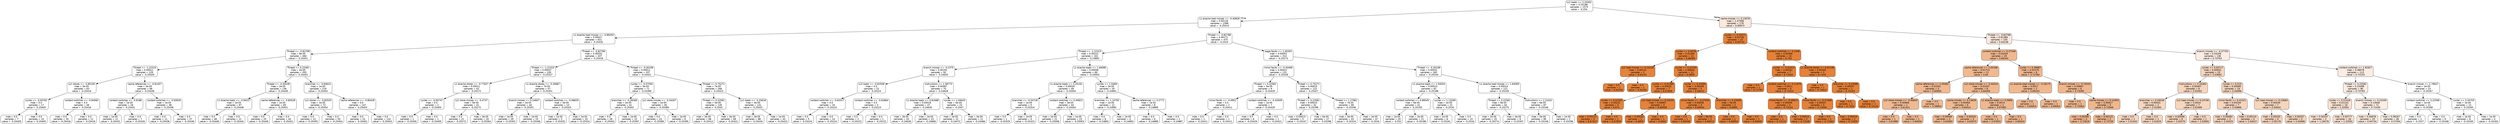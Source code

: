 digraph Tree {
node [shape=box, style="filled, rounded", color="black", fontname=helvetica] ;
edge [fontname=helvetica] ;
0 [label="LLC-loads <= 2.20302\nmae = 0.25186\nsamples = 1575\nvalue = -0.254", fillcolor="#e5813900"] ;
1 [label="L1-dcache-load-misses <= -0.40828\nmae = 0.00118\nsamples = 1396\nvalue = -0.25414", fillcolor="#e5813900"] ;
0 -> 1 [labeldistance=2.5, labelangle=45, headlabel="True"] ;
2 [label="L1-dcache-load-misses <= -0.89293\nmae = 0.00027\nsamples = 921\nvalue = -0.25432", fillcolor="#e5813900"] ;
1 -> 2 ;
3 [label="Thread <= -0.82798\nmae = 9e-05\nsamples = 484\nvalue = -0.25451", fillcolor="#e5813900"] ;
2 -> 3 ;
4 [label="Thread <= -1.22315\nmae = 0.00011\nsamples = 129\nvalue = -0.25429", fillcolor="#e5813900"] ;
3 -> 4 ;
5 [label="LLC-stores <= -0.85105\nmae = 3e-05\nsamples = 63\nvalue = -0.25416", fillcolor="#e5813900"] ;
4 -> 5 ;
6 [label="cycles <= -0.93781\nmae = 0.0\nsamples = 17\nvalue = -0.25405", fillcolor="#e5813900"] ;
5 -> 6 ;
7 [label="mae = 0.0\nsamples = 7\nvalue = -0.25405", fillcolor="#e5813900"] ;
6 -> 7 ;
8 [label="mae = 0.0\nsamples = 10\nvalue = -0.25405", fillcolor="#e5813900"] ;
6 -> 8 ;
9 [label="context-switches <= -0.94582\nmae = 0.0\nsamples = 46\nvalue = -0.25416", fillcolor="#e5813900"] ;
5 -> 9 ;
10 [label="mae = 0.0\nsamples = 35\nvalue = -0.25416", fillcolor="#e5813900"] ;
9 -> 10 ;
11 [label="mae = 0.0\nsamples = 11\nvalue = -0.25416", fillcolor="#e5813900"] ;
9 -> 11 ;
12 [label="cache-references <= -0.81457\nmae = 2e-05\nsamples = 66\nvalue = -0.25436", fillcolor="#e5813900"] ;
4 -> 12 ;
13 [label="context-switches <= -0.9188\nmae = 1e-05\nsamples = 18\nvalue = -0.25431", fillcolor="#e5813900"] ;
12 -> 13 ;
14 [label="mae = 1e-05\nsamples = 11\nvalue = -0.25432", fillcolor="#e5813900"] ;
13 -> 14 ;
15 [label="mae = 0.0\nsamples = 7\nvalue = -0.25429", fillcolor="#e5813900"] ;
13 -> 15 ;
16 [label="context-switches <= -0.93929\nmae = 1e-05\nsamples = 48\nvalue = -0.25436", fillcolor="#e5813900"] ;
12 -> 16 ;
17 [label="mae = 0.0\nsamples = 11\nvalue = -0.25438", fillcolor="#e5813900"] ;
16 -> 17 ;
18 [label="mae = 0.0\nsamples = 37\nvalue = -0.25436", fillcolor="#e5813900"] ;
16 -> 18 ;
19 [label="Thread <= 0.22581\nmae = 2e-05\nsamples = 355\nvalue = -0.25453", fillcolor="#e5813900"] ;
3 -> 19 ;
20 [label="Thread <= -0.30108\nmae = 2e-05\nsamples = 136\nvalue = -0.25449", fillcolor="#e5813900"] ;
19 -> 20 ;
21 [label="L1-dcache-loads <= -0.94227\nmae = 1e-05\nsamples = 67\nvalue = -0.25448", fillcolor="#e5813900"] ;
20 -> 21 ;
22 [label="mae = 0.0\nsamples = 46\nvalue = -0.25448", fillcolor="#e5813900"] ;
21 -> 22 ;
23 [label="mae = 0.0\nsamples = 21\nvalue = -0.25444", fillcolor="#e5813900"] ;
21 -> 23 ;
24 [label="cache-references <= -0.80528\nmae = 1e-05\nsamples = 69\nvalue = -0.25451", fillcolor="#e5813900"] ;
20 -> 24 ;
25 [label="mae = 0.0\nsamples = 25\nvalue = -0.25449", fillcolor="#e5813900"] ;
24 -> 25 ;
26 [label="mae = 0.0\nsamples = 44\nvalue = -0.25451", fillcolor="#e5813900"] ;
24 -> 26 ;
27 [label="branches <= -0.94624\nmae = 1e-05\nsamples = 219\nvalue = -0.25454", fillcolor="#e5813900"] ;
19 -> 27 ;
28 [label="LLC-stores <= -0.82533\nmae = 1e-05\nsamples = 72\nvalue = -0.25454", fillcolor="#e5813900"] ;
27 -> 28 ;
29 [label="mae = 0.0\nsamples = 22\nvalue = -0.25455", fillcolor="#e5813900"] ;
28 -> 29 ;
30 [label="mae = 0.0\nsamples = 50\nvalue = -0.25454", fillcolor="#e5813900"] ;
28 -> 30 ;
31 [label="cache-references <= -0.80428\nmae = 0.0\nsamples = 147\nvalue = -0.25453", fillcolor="#e5813900"] ;
27 -> 31 ;
32 [label="mae = 0.0\nsamples = 23\nvalue = -0.25452", fillcolor="#e5813900"] ;
31 -> 32 ;
33 [label="mae = 0.0\nsamples = 124\nvalue = -0.25453", fillcolor="#e5813900"] ;
31 -> 33 ;
34 [label="Thread <= -0.82798\nmae = 0.00032\nsamples = 437\nvalue = -0.25418", fillcolor="#e5813900"] ;
2 -> 34 ;
35 [label="Thread <= -1.22315\nmae = 0.00037\nsamples = 100\nvalue = -0.25327", fillcolor="#e5813900"] ;
34 -> 35 ;
36 [label="L1-dcache-stores <= -0.77627\nmae = 0.00011\nsamples = 43\nvalue = -0.25272", fillcolor="#e5813900"] ;
35 -> 36 ;
37 [label="cycles <= -0.93747\nmae = 0.0\nsamples = 2\nvalue = -0.25405", fillcolor="#e5813900"] ;
36 -> 37 ;
38 [label="mae = 0.0\nsamples = 1\nvalue = -0.25405", fillcolor="#e5813900"] ;
37 -> 38 ;
39 [label="mae = 0.0\nsamples = 1\nvalue = -0.25405", fillcolor="#e5813900"] ;
37 -> 39 ;
40 [label="LLC-store-misses <= -0.4737\nmae = 5e-05\nsamples = 41\nvalue = -0.25272", fillcolor="#e5813900"] ;
36 -> 40 ;
41 [label="mae = 0.0\nsamples = 21\nvalue = -0.25272", fillcolor="#e5813900"] ;
40 -> 41 ;
42 [label="mae = 3e-05\nsamples = 20\nvalue = -0.25264", fillcolor="#e5813900"] ;
40 -> 42 ;
43 [label="L1-dcache-stores <= -0.45887\nmae = 7e-05\nsamples = 57\nvalue = -0.25351", fillcolor="#e5813900"] ;
35 -> 43 ;
44 [label="branch-misses <= 0.24607\nmae = 2e-05\nsamples = 44\nvalue = -0.25351", fillcolor="#e5813900"] ;
43 -> 44 ;
45 [label="mae = 1e-05\nsamples = 29\nvalue = -0.25352", fillcolor="#e5813900"] ;
44 -> 45 ;
46 [label="mae = 1e-05\nsamples = 15\nvalue = -0.25348", fillcolor="#e5813900"] ;
44 -> 46 ;
47 [label="context-switches <= -0.58629\nmae = 3e-05\nsamples = 13\nvalue = -0.25325", fillcolor="#e5813900"] ;
43 -> 47 ;
48 [label="mae = 1e-05\nsamples = 3\nvalue = -0.25335", fillcolor="#e5813900"] ;
47 -> 48 ;
49 [label="mae = 1e-05\nsamples = 10\nvalue = -0.25324", fillcolor="#e5813900"] ;
47 -> 49 ;
50 [label="Thread <= -0.30108\nmae = 0.00011\nsamples = 337\nvalue = -0.25421", fillcolor="#e5813900"] ;
34 -> 50 ;
51 [label="cycles <= -0.57594\nmae = 5e-05\nsamples = 71\nvalue = -0.25396", fillcolor="#e5813900"] ;
50 -> 51 ;
52 [label="branches <= -0.28268\nmae = 2e-05\nsamples = 41\nvalue = -0.25402", fillcolor="#e5813900"] ;
51 -> 52 ;
53 [label="mae = 0.0\nsamples = 26\nvalue = -0.25403", fillcolor="#e5813900"] ;
52 -> 53 ;
54 [label="mae = 1e-05\nsamples = 15\nvalue = -0.25397", fillcolor="#e5813900"] ;
52 -> 54 ;
55 [label="LLC-store-misses <= -0.34267\nmae = 1e-05\nsamples = 30\nvalue = -0.25389", fillcolor="#e5813900"] ;
51 -> 55 ;
56 [label="mae = 0.0\nsamples = 24\nvalue = -0.25389", fillcolor="#e5813900"] ;
55 -> 56 ;
57 [label="mae = 1e-05\nsamples = 6\nvalue = -0.25395", fillcolor="#e5813900"] ;
55 -> 57 ;
58 [label="Thread <= 0.75271\nmae = 7e-05\nsamples = 266\nvalue = -0.25423", fillcolor="#e5813900"] ;
50 -> 58 ;
59 [label="Thread <= 0.22581\nmae = 5e-05\nsamples = 135\nvalue = -0.2542", fillcolor="#e5813900"] ;
58 -> 59 ;
60 [label="mae = 3e-05\nsamples = 66\nvalue = -0.25412", fillcolor="#e5813900"] ;
59 -> 60 ;
61 [label="mae = 3e-05\nsamples = 69\nvalue = -0.25421", fillcolor="#e5813900"] ;
59 -> 61 ;
62 [label="LLC-loads <= -0.33618\nmae = 4e-05\nsamples = 131\nvalue = -0.25431", fillcolor="#e5813900"] ;
58 -> 62 ;
63 [label="mae = 3e-05\nsamples = 88\nvalue = -0.25434", fillcolor="#e5813900"] ;
62 -> 63 ;
64 [label="mae = 1e-05\nsamples = 43\nvalue = -0.25423", fillcolor="#e5813900"] ;
62 -> 64 ;
65 [label="Thread <= -0.82798\nmae = 0.00171\nsamples = 475\nvalue = -0.2524", fillcolor="#e5813900"] ;
1 -> 65 ;
66 [label="Thread <= -1.22315\nmae = 0.00222\nsamples = 161\nvalue = -0.24892", fillcolor="#e5813900"] ;
65 -> 66 ;
67 [label="branch-misses <= -0.2375\nmae = 0.00192\nsamples = 92\nvalue = -0.24635", fillcolor="#e5813900"] ;
66 -> 67 ;
68 [label="LLC-loads <= -0.62508\nmae = 0.0\nsamples = 22\nvalue = -0.25224", fillcolor="#e5813900"] ;
67 -> 68 ;
69 [label="context-switches <= -0.63317\nmae = 0.0\nsamples = 19\nvalue = -0.25224", fillcolor="#e5813900"] ;
68 -> 69 ;
70 [label="mae = 0.0\nsamples = 5\nvalue = -0.25224", fillcolor="#e5813900"] ;
69 -> 70 ;
71 [label="mae = 0.0\nsamples = 14\nvalue = -0.25224", fillcolor="#e5813900"] ;
69 -> 71 ;
72 [label="context-switches <= -0.62864\nmae = 0.0\nsamples = 3\nvalue = -0.25223", fillcolor="#e5813900"] ;
68 -> 72 ;
73 [label="mae = 0.0\nsamples = 2\nvalue = -0.25223", fillcolor="#e5813900"] ;
72 -> 73 ;
74 [label="mae = 0.0\nsamples = 1\nvalue = -0.25222", fillcolor="#e5813900"] ;
72 -> 74 ;
75 [label="instructions <= 1.58773\nmae = 0.00067\nsamples = 70\nvalue = -0.24628", fillcolor="#e5813900"] ;
67 -> 75 ;
76 [label="L1-dcache-loads <= 0.81688\nmae = 0.00019\nsamples = 47\nvalue = -0.24635", fillcolor="#e5813900"] ;
75 -> 76 ;
77 [label="mae = 3e-05\nsamples = 24\nvalue = -0.24628", fillcolor="#e5813900"] ;
76 -> 77 ;
78 [label="mae = 2e-05\nsamples = 23\nvalue = -0.24668", fillcolor="#e5813900"] ;
76 -> 78 ;
79 [label="cycles <= 1.04643\nmae = 4e-05\nsamples = 23\nvalue = -0.2447", fillcolor="#e5813900"] ;
75 -> 79 ;
80 [label="mae = 2e-05\nsamples = 12\nvalue = -0.24472", fillcolor="#e5813900"] ;
79 -> 80 ;
81 [label="mae = 3e-05\nsamples = 11\nvalue = -0.24466", fillcolor="#e5813900"] ;
79 -> 81 ;
82 [label="L1-dcache-loads <= 1.49586\nmae = 0.00058\nsamples = 69\nvalue = -0.25003", fillcolor="#e5813900"] ;
66 -> 82 ;
83 [label="L1-dcache-loads <= 0.25191\nmae = 0.00035\nsamples = 49\nvalue = -0.25004", fillcolor="#e5813900"] ;
82 -> 83 ;
84 [label="branches <= -0.54728\nmae = 1e-05\nsamples = 5\nvalue = -0.25324", fillcolor="#e5813900"] ;
83 -> 84 ;
85 [label="mae = 0.0\nsamples = 1\nvalue = -0.25329", fillcolor="#e5813900"] ;
84 -> 85 ;
86 [label="mae = 1e-05\nsamples = 4\nvalue = -0.25323", fillcolor="#e5813900"] ;
84 -> 86 ;
87 [label="context-switches <= 0.49922\nmae = 3e-05\nsamples = 44\nvalue = -0.25004", fillcolor="#e5813900"] ;
83 -> 87 ;
88 [label="mae = 2e-05\nsamples = 21\nvalue = -0.25006", fillcolor="#e5813900"] ;
87 -> 88 ;
89 [label="mae = 1e-05\nsamples = 23\nvalue = -0.25003", fillcolor="#e5813900"] ;
87 -> 89 ;
90 [label="cycles <= 1.0468\nmae = 2e-05\nsamples = 20\nvalue = -0.24891", fillcolor="#e5813900"] ;
82 -> 90 ;
91 [label="branches <= 1.10792\nmae = 1e-05\nsamples = 12\nvalue = -0.24892", fillcolor="#e5813900"] ;
90 -> 91 ;
92 [label="mae = 0.0\nsamples = 8\nvalue = -0.24892", fillcolor="#e5813900"] ;
91 -> 92 ;
93 [label="mae = 1e-05\nsamples = 4\nvalue = -0.24893", fillcolor="#e5813900"] ;
91 -> 93 ;
94 [label="cache-references <= 0.2771\nmae = 1e-05\nsamples = 8\nvalue = -0.24889", fillcolor="#e5813900"] ;
90 -> 94 ;
95 [label="mae = 0.0\nsamples = 6\nvalue = -0.24889", fillcolor="#e5813900"] ;
94 -> 95 ;
96 [label="mae = 0.0\nsamples = 2\nvalue = -0.24887", fillcolor="#e5813900"] ;
94 -> 96 ;
97 [label="page-faults <= 1.00355\nmae = 0.00052\nsamples = 314\nvalue = -0.25274", fillcolor="#e5813900"] ;
65 -> 97 ;
98 [label="minor-faults <= -0.40466\nmae = 0.00021\nsamples = 131\nvalue = -0.25328", fillcolor="#e5813900"] ;
97 -> 98 ;
99 [label="Thread <= 0.22581\nmae = 5e-05\nsamples = 9\nvalue = -0.25429", fillcolor="#e5813900"] ;
98 -> 99 ;
100 [label="minor-faults <= -0.4952\nmae = 0.0\nsamples = 2\nvalue = -0.25411", fillcolor="#e5813900"] ;
99 -> 100 ;
101 [label="mae = 0.0\nsamples = 1\nvalue = -0.25411", fillcolor="#e5813900"] ;
100 -> 101 ;
102 [label="mae = 0.0\nsamples = 1\nvalue = -0.25411", fillcolor="#e5813900"] ;
100 -> 102 ;
103 [label="context-switches <= -0.43509\nmae = 1e-05\nsamples = 7\nvalue = -0.25429", fillcolor="#e5813900"] ;
99 -> 103 ;
104 [label="mae = 0.0\nsamples = 6\nvalue = -0.25429", fillcolor="#e5813900"] ;
103 -> 104 ;
105 [label="mae = 0.0\nsamples = 1\nvalue = -0.25421", fillcolor="#e5813900"] ;
103 -> 105 ;
106 [label="Thread <= 0.75271\nmae = 0.00015\nsamples = 122\nvalue = -0.25327", fillcolor="#e5813900"] ;
98 -> 106 ;
107 [label="Thread <= 0.22581\nmae = 0.00015\nsamples = 32\nvalue = -0.25298", fillcolor="#e5813900"] ;
106 -> 107 ;
108 [label="mae = 0.00013\nsamples = 5\nvalue = -0.25247", fillcolor="#e5813900"] ;
107 -> 108 ;
109 [label="mae = 6e-05\nsamples = 27\nvalue = -0.25298", fillcolor="#e5813900"] ;
107 -> 109 ;
110 [label="Thread <= 1.27961\nmae = 7e-05\nsamples = 90\nvalue = -0.25336", fillcolor="#e5813900"] ;
106 -> 110 ;
111 [label="mae = 3e-05\nsamples = 43\nvalue = -0.25324", fillcolor="#e5813900"] ;
110 -> 111 ;
112 [label="mae = 2e-05\nsamples = 47\nvalue = -0.2534", fillcolor="#e5813900"] ;
110 -> 112 ;
113 [label="Thread <= -0.30108\nmae = 0.00031\nsamples = 183\nvalue = -0.25244", fillcolor="#e5813900"] ;
97 -> 113 ;
114 [label="L1-dcache-loads <= 1.50034\nmae = 0.00014\nsamples = 62\nvalue = -0.25188", fillcolor="#e5813900"] ;
113 -> 114 ;
115 [label="context-switches <= 0.89545\nmae = 6e-05\nsamples = 41\nvalue = -0.25193", fillcolor="#e5813900"] ;
114 -> 115 ;
116 [label="mae = 1e-05\nsamples = 20\nvalue = -0.252", fillcolor="#e5813900"] ;
115 -> 116 ;
117 [label="mae = 2e-05\nsamples = 21\nvalue = -0.25188", fillcolor="#e5813900"] ;
115 -> 117 ;
118 [label="cycles <= 1.13269\nmae = 1e-05\nsamples = 21\nvalue = -0.2516", fillcolor="#e5813900"] ;
114 -> 118 ;
119 [label="mae = 1e-05\nsamples = 6\nvalue = -0.25161", fillcolor="#e5813900"] ;
118 -> 119 ;
120 [label="mae = 0.0\nsamples = 15\nvalue = -0.2516", fillcolor="#e5813900"] ;
118 -> 120 ;
121 [label="L1-dcache-load-misses <= 1.63069\nmae = 0.00014\nsamples = 121\nvalue = -0.25249", fillcolor="#e5813900"] ;
113 -> 121 ;
122 [label="Thread <= 0.22581\nmae = 9e-05\nsamples = 34\nvalue = -0.25275", fillcolor="#e5813900"] ;
121 -> 122 ;
123 [label="mae = 2e-05\nsamples = 25\nvalue = -0.25274", fillcolor="#e5813900"] ;
122 -> 123 ;
124 [label="mae = 4e-05\nsamples = 9\nvalue = -0.25307", fillcolor="#e5813900"] ;
122 -> 124 ;
125 [label="instructions <= 2.22431\nmae = 6e-05\nsamples = 87\nvalue = -0.25246", fillcolor="#e5813900"] ;
121 -> 125 ;
126 [label="mae = 5e-05\nsamples = 85\nvalue = -0.25246", fillcolor="#e5813900"] ;
125 -> 126 ;
127 [label="mae = 1e-05\nsamples = 2\nvalue = -0.25298", fillcolor="#e5813900"] ;
125 -> 127 ;
128 [label="cache-misses <= 0.13078\nmae = 1.47596\nsamples = 179\nvalue = 0.95873", fillcolor="#e581392c"] ;
0 -> 128 [labeldistance=2.5, labelangle=-45, headlabel="False"] ;
129 [label="cycles <= 0.42071\nmae = 0.02726\nsamples = 24\nvalue = 6.69734", fillcolor="#e58139fd"] ;
128 -> 129 ;
130 [label="cycles <= 0.4078\nmae = 0.01495\nsamples = 14\nvalue = 6.68489", fillcolor="#e58139fd"] ;
129 -> 130 ;
131 [label="LLC-load-misses <= 0.23228\nmae = 0.00115\nsamples = 2\nvalue = 6.63151", fillcolor="#e58139fb"] ;
130 -> 131 ;
132 [label="mae = 0.0\nsamples = 1\nvalue = 6.63036", fillcolor="#e58139fb"] ;
131 -> 132 ;
133 [label="mae = 0.0\nsamples = 1\nvalue = 6.63265", fillcolor="#e58139fb"] ;
131 -> 133 ;
134 [label="cycles <= 0.41555\nmae = 0.00843\nsamples = 12\nvalue = 6.6859", fillcolor="#e58139fd"] ;
130 -> 134 ;
135 [label="cycles <= 0.41389\nmae = 0.00522\nsamples = 7\nvalue = 6.67859", fillcolor="#e58139fd"] ;
134 -> 135 ;
136 [label="cycles <= 0.41303\nmae = 0.00221\nsamples = 4\nvalue = 6.674", fillcolor="#e58139fc"] ;
135 -> 136 ;
137 [label="mae = 0.00113\nsamples = 3\nvalue = 6.67317", fillcolor="#e58139fc"] ;
136 -> 137 ;
138 [label="mae = 0.0\nsamples = 1\nvalue = 6.67859", fillcolor="#e58139fd"] ;
136 -> 138 ;
139 [label="LLC-load-misses <= 0.23233\nmae = 0.00067\nsamples = 3\nvalue = 6.68558", fillcolor="#e58139fd"] ;
135 -> 139 ;
140 [label="mae = 0.00032\nsamples = 2\nvalue = 6.6859", fillcolor="#e58139fd"] ;
139 -> 140 ;
141 [label="mae = 0.0\nsamples = 1\nvalue = 6.6842", fillcolor="#e58139fd"] ;
139 -> 141 ;
142 [label="cycles <= 0.41694\nmae = 0.00209\nsamples = 5\nvalue = 6.69522", fillcolor="#e58139fd"] ;
134 -> 142 ;
143 [label="minor-faults <= -0.37033\nmae = 0.00058\nsamples = 3\nvalue = 6.69504", fillcolor="#e58139fd"] ;
142 -> 143 ;
144 [label="mae = 0.0\nsamples = 1\nvalue = 6.69348", fillcolor="#e58139fd"] ;
143 -> 144 ;
145 [label="mae = 9e-05\nsamples = 2\nvalue = 6.69513", fillcolor="#e58139fd"] ;
143 -> 145 ;
146 [label="branches <= 0.23509\nmae = 5e-05\nsamples = 2\nvalue = 6.6995", fillcolor="#e58139fd"] ;
142 -> 146 ;
147 [label="mae = 0.0\nsamples = 1\nvalue = 6.69954", fillcolor="#e58139fd"] ;
146 -> 147 ;
148 [label="mae = 0.0\nsamples = 1\nvalue = 6.69945", fillcolor="#e58139fd"] ;
146 -> 148 ;
149 [label="context-switches <= 0.1206\nmae = 0.00406\nsamples = 10\nvalue = 6.734", fillcolor="#e58139ff"] ;
129 -> 149 ;
150 [label="cycles <= 0.42414\nmae = 0.00161\nsamples = 7\nvalue = 6.73262", fillcolor="#e58139ff"] ;
149 -> 150 ;
151 [label="mae = 0.0\nsamples = 1\nvalue = 6.72793", fillcolor="#e58139fe"] ;
150 -> 151 ;
152 [label="context-switches <= 0.11979\nmae = 0.0011\nsamples = 6\nvalue = 6.73312", fillcolor="#e58139ff"] ;
150 -> 152 ;
153 [label="minor-faults <= -0.39813\nmae = 0.00049\nsamples = 3\nvalue = 6.73234", fillcolor="#e58139fe"] ;
152 -> 153 ;
154 [label="mae = 0.0\nsamples = 1\nvalue = 6.73115", fillcolor="#e58139fe"] ;
153 -> 154 ;
155 [label="mae = 0.00014\nsamples = 2\nvalue = 6.73248", fillcolor="#e58139ff"] ;
153 -> 155 ;
156 [label="minor-faults <= -0.37468\nmae = 0.00037\nsamples = 3\nvalue = 6.73436", fillcolor="#e58139ff"] ;
152 -> 156 ;
157 [label="mae = 0.0\nsamples = 1\nvalue = 6.73363", fillcolor="#e58139ff"] ;
156 -> 157 ;
158 [label="mae = 0.00018\nsamples = 2\nvalue = 6.73455", fillcolor="#e58139ff"] ;
156 -> 158 ;
159 [label="L1-dcache-stores <= 0.91138\nmae = 0.00165\nsamples = 3\nvalue = 6.7419", fillcolor="#e58139ff"] ;
149 -> 159 ;
160 [label="mae = 0.0\nsamples = 1\nvalue = 6.74612", fillcolor="#e58139ff"] ;
159 -> 160 ;
161 [label="branches <= 0.23588\nmae = 0.00037\nsamples = 2\nvalue = 6.74153", fillcolor="#e58139ff"] ;
159 -> 161 ;
162 [label="mae = 0.0\nsamples = 1\nvalue = 6.7419", fillcolor="#e58139ff"] ;
161 -> 162 ;
163 [label="mae = 0.0\nsamples = 1\nvalue = 6.74116", fillcolor="#e58139ff"] ;
161 -> 163 ;
164 [label="Thread <= -0.82798\nmae = 0.81389\nsamples = 155\nvalue = 0.94238", fillcolor="#e581392c"] ;
128 -> 164 ;
165 [label="context-switches <= 0.27548\nmae = 0.04329\nsamples = 19\nvalue = 3.66343", fillcolor="#e581398f"] ;
164 -> 165 ;
166 [label="cache-references <= 2.05168\nmae = 0.01713\nsamples = 11\nvalue = 3.64", fillcolor="#e581398e"] ;
165 -> 166 ;
167 [label="cache-references <= 2.05081\nmae = 0.01041\nsamples = 3\nvalue = 3.60656", fillcolor="#e581398d"] ;
166 -> 167 ;
168 [label="LLC-store-misses <= -0.46843\nmae = 0.00666\nsamples = 2\nvalue = 3.61322", fillcolor="#e581398d"] ;
167 -> 168 ;
169 [label="mae = 0.0\nsamples = 1\nvalue = 3.61988", fillcolor="#e581398d"] ;
168 -> 169 ;
170 [label="mae = 0.0\nsamples = 1\nvalue = 3.60656", fillcolor="#e581398d"] ;
168 -> 170 ;
171 [label="mae = 0.0\nsamples = 1\nvalue = 3.58864", fillcolor="#e581398c"] ;
167 -> 171 ;
172 [label="LLC-store-misses <= -0.44324\nmae = 0.01037\nsamples = 8\nvalue = 3.64056", fillcolor="#e581398e"] ;
166 -> 172 ;
173 [label="cache-misses <= 0.13639\nmae = 0.00364\nsamples = 6\nvalue = 3.64014", fillcolor="#e581398e"] ;
172 -> 173 ;
174 [label="mae = 0.00049\nsamples = 3\nvalue = 3.64083", fillcolor="#e581398e"] ;
173 -> 174 ;
175 [label="mae = 0.00325\nsamples = 3\nvalue = 3.63073", fillcolor="#e581398e"] ;
173 -> 175 ;
176 [label="L1-dcache-loads <= 0.5906\nmae = 0.0074\nsamples = 2\nvalue = 3.67083", fillcolor="#e581398f"] ;
172 -> 176 ;
177 [label="mae = 0.0\nsamples = 1\nvalue = 3.67823", fillcolor="#e581398f"] ;
176 -> 177 ;
178 [label="mae = 0.0\nsamples = 1\nvalue = 3.66343", fillcolor="#e581398f"] ;
176 -> 178 ;
179 [label="cycles <= 0.39987\nmae = 0.01579\nsamples = 8\nvalue = 3.72784", fillcolor="#e5813991"] ;
165 -> 179 ;
180 [label="L1-dcache-load-misses <= -0.18175\nmae = 0.0017\nsamples = 2\nvalue = 3.69233", fillcolor="#e5813990"] ;
179 -> 180 ;
181 [label="mae = 0.0\nsamples = 1\nvalue = 3.69403", fillcolor="#e5813990"] ;
180 -> 181 ;
182 [label="mae = 0.0\nsamples = 1\nvalue = 3.69063", fillcolor="#e5813990"] ;
180 -> 182 ;
183 [label="branch-misses <= -0.70333\nmae = 0.00867\nsamples = 6\nvalue = 3.73285", fillcolor="#e5813991"] ;
179 -> 183 ;
184 [label="mae = 0.0\nsamples = 1\nvalue = 3.75063", fillcolor="#e5813992"] ;
183 -> 184 ;
185 [label="cache-misses <= 0.14353\nmae = 0.00617\nsamples = 5\nvalue = 3.72949", fillcolor="#e5813991"] ;
183 -> 185 ;
186 [label="mae = 0.00395\nsamples = 3\nvalue = 3.72619", fillcolor="#e5813991"] ;
185 -> 186 ;
187 [label="mae = 0.00115\nsamples = 2\nvalue = 3.73735", fillcolor="#e5813991"] ;
185 -> 187 ;
188 [label="branch-misses <= -0.37703\nmae = 0.54256\nsamples = 136\nvalue = 0.73763", fillcolor="#e5813924"] ;
164 -> 188 ;
189 [label="cycles <= 0.50717\nmae = 0.00932\nsamples = 23\nvalue = 2.03692", fillcolor="#e5813953"] ;
188 -> 189 ;
190 [label="instructions <= 0.10363\nmae = 0.00407\nsamples = 9\nvalue = 2.02562", fillcolor="#e5813953"] ;
189 -> 190 ;
191 [label="branches <= 0.26026\nmae = 0.00041\nsamples = 2\nvalue = 2.01583", fillcolor="#e5813953"] ;
190 -> 191 ;
192 [label="mae = 0.0\nsamples = 1\nvalue = 2.01542", fillcolor="#e5813953"] ;
191 -> 192 ;
193 [label="mae = 0.0\nsamples = 1\nvalue = 2.01625", fillcolor="#e5813953"] ;
191 -> 193 ;
194 [label="LLC-load-misses <= 0.23746\nmae = 0.0024\nsamples = 7\nvalue = 2.02589", fillcolor="#e5813953"] ;
190 -> 194 ;
195 [label="mae = 0.00096\nsamples = 6\nvalue = 2.02575", fillcolor="#e5813953"] ;
194 -> 195 ;
196 [label="mae = 0.0\nsamples = 1\nvalue = 2.03692", fillcolor="#e5813953"] ;
194 -> 196 ;
197 [label="cycles <= 0.515\nmae = 0.00589\nsamples = 14\nvalue = 2.04096", fillcolor="#e5813954"] ;
189 -> 197 ;
198 [label="minor-faults <= 0.41521\nmae = 0.00259\nsamples = 7\nvalue = 2.03866", fillcolor="#e5813954"] ;
197 -> 198 ;
199 [label="mae = 0.00083\nsamples = 3\nvalue = 2.03425", fillcolor="#e5813953"] ;
198 -> 199 ;
200 [label="mae = 0.00124\nsamples = 4\nvalue = 2.04027", fillcolor="#e5813954"] ;
198 -> 200 ;
201 [label="LLC-load-misses <= 0.23683\nmae = 0.00539\nsamples = 7\nvalue = 2.04932", fillcolor="#e5813954"] ;
197 -> 201 ;
202 [label="mae = 0.00333\nsamples = 4\nvalue = 2.05176", fillcolor="#e5813954"] ;
201 -> 202 ;
203 [label="mae = 0.00257\nsamples = 3\nvalue = 2.04068", fillcolor="#e5813954"] ;
201 -> 203 ;
204 [label="context-switches <= 1.92927\nmae = 0.38678\nsamples = 113\nvalue = 0.72233", fillcolor="#e5813924"] ;
188 -> 204 ;
205 [label="Thread <= 0.22581\nmae = 0.23498\nsamples = 90\nvalue = 0.73763", fillcolor="#e5813924"] ;
204 -> 205 ;
206 [label="cycles <= 0.51418\nmae = 0.01132\nsamples = 19\nvalue = 1.32091", fillcolor="#e5813939"] ;
205 -> 206 ;
207 [label="mae = 0.00337\nsamples = 3\nvalue = 1.29078", fillcolor="#e5813938"] ;
206 -> 207 ;
208 [label="mae = 0.00777\nsamples = 16\nvalue = 1.32592", fillcolor="#e581393a"] ;
206 -> 208 ;
209 [label="branch-misses <= 0.23339\nmae = 0.13948\nsamples = 71\nvalue = 0.72435", fillcolor="#e5813924"] ;
205 -> 209 ;
210 [label="mae = 0.00878\nsamples = 25\nvalue = 0.94734", fillcolor="#e581392c"] ;
209 -> 210 ;
211 [label="mae = 0.08267\nsamples = 46\nvalue = 0.57004", fillcolor="#e581391e"] ;
209 -> 211 ;
212 [label="branch-misses <= 2.78947\nmae = 2e-05\nsamples = 23\nvalue = -0.25267", fillcolor="#e5813900"] ;
204 -> 212 ;
213 [label="context-switches <= 3.22596\nmae = 1e-05\nsamples = 11\nvalue = -0.25268", fillcolor="#e5813900"] ;
212 -> 213 ;
214 [label="mae = 0.0\nsamples = 2\nvalue = -0.2527", fillcolor="#e5813900"] ;
213 -> 214 ;
215 [label="mae = 0.0\nsamples = 9\nvalue = -0.25268", fillcolor="#e5813900"] ;
213 -> 215 ;
216 [label="cycles <= 3.33703\nmae = 1e-05\nsamples = 12\nvalue = -0.25265", fillcolor="#e5813900"] ;
212 -> 216 ;
217 [label="mae = 1e-05\nsamples = 8\nvalue = -0.25265", fillcolor="#e5813900"] ;
216 -> 217 ;
218 [label="mae = 1e-05\nsamples = 4\nvalue = -0.25263", fillcolor="#e5813900"] ;
216 -> 218 ;
}
